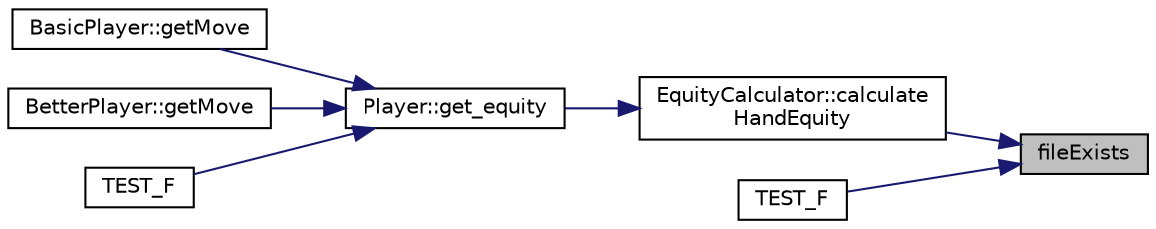 digraph "fileExists"
{
 // INTERACTIVE_SVG=YES
 // LATEX_PDF_SIZE
  edge [fontname="Helvetica",fontsize="10",labelfontname="Helvetica",labelfontsize="10"];
  node [fontname="Helvetica",fontsize="10",shape=record];
  rankdir="RL";
  Node1 [label="fileExists",height=0.2,width=0.4,color="black", fillcolor="grey75", style="filled", fontcolor="black",tooltip=" "];
  Node1 -> Node2 [dir="back",color="midnightblue",fontsize="10",style="solid",fontname="Helvetica"];
  Node2 [label="EquityCalculator::calculate\lHandEquity",height=0.2,width=0.4,color="black", fillcolor="white", style="filled",URL="$class_equity_calculator.html#a7538b1a4d83a396d16dc0673cb3eb619",tooltip="Evaluates the equity of a hand against multiple opponents."];
  Node2 -> Node3 [dir="back",color="midnightblue",fontsize="10",style="solid",fontname="Helvetica"];
  Node3 [label="Player::get_equity",height=0.2,width=0.4,color="black", fillcolor="white", style="filled",URL="$class_player.html#ac40b5f5383aa1b6146a39c74f08254ad",tooltip="Returns the equity of the players hand for the current stage of the game."];
  Node3 -> Node4 [dir="back",color="midnightblue",fontsize="10",style="solid",fontname="Helvetica"];
  Node4 [label="BasicPlayer::getMove",height=0.2,width=0.4,color="black", fillcolor="white", style="filled",URL="$class_basic_player.html#a9c6ca42bec1e9936d98e9c210f6f08c4",tooltip="Gets the player's move during their turn."];
  Node3 -> Node5 [dir="back",color="midnightblue",fontsize="10",style="solid",fontname="Helvetica"];
  Node5 [label="BetterPlayer::getMove",height=0.2,width=0.4,color="black", fillcolor="white", style="filled",URL="$class_better_player.html#ac228cde696e45779a7270a4d0ca6a297",tooltip="Gets the player's move during their turn."];
  Node3 -> Node6 [dir="back",color="midnightblue",fontsize="10",style="solid",fontname="Helvetica"];
  Node6 [label="TEST_F",height=0.2,width=0.4,color="black", fillcolor="white", style="filled",URL="$test___player_8cc.html#a58e6b1b83a0b3890240da45b9cfca22b",tooltip=" "];
  Node1 -> Node7 [dir="back",color="midnightblue",fontsize="10",style="solid",fontname="Helvetica"];
  Node7 [label="TEST_F",height=0.2,width=0.4,color="black", fillcolor="white", style="filled",URL="$test___equity_calculator_8cc.html#af2abe65f4a2af28637e1444313d81b1b",tooltip=" "];
}
